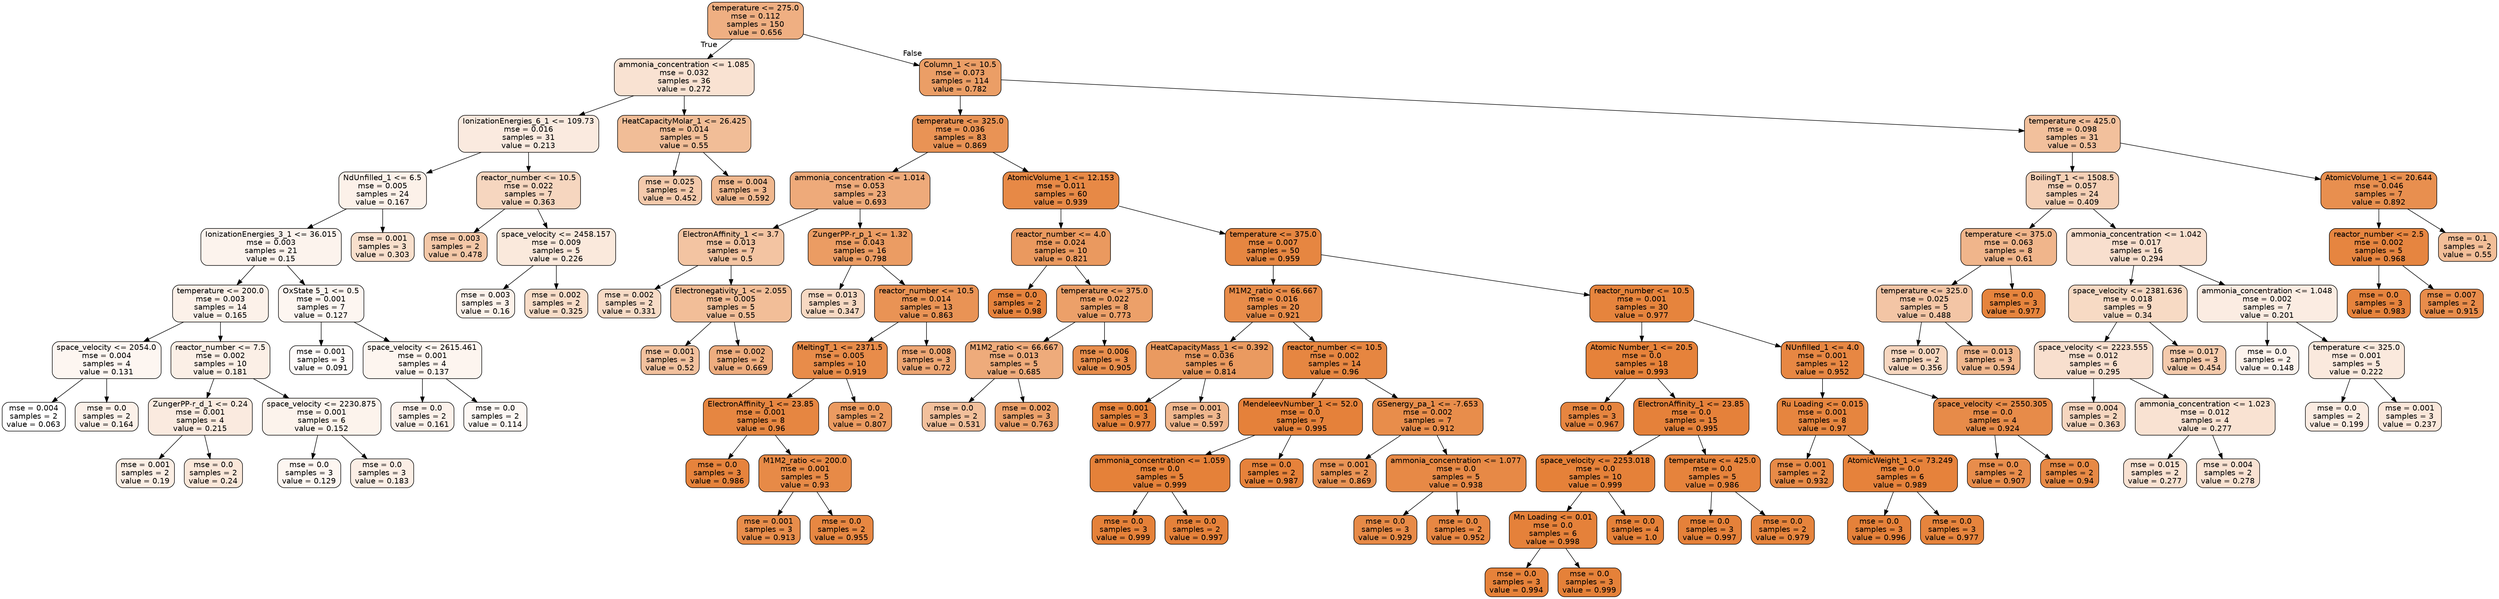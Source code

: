 digraph Tree {
node [shape=box, style="filled, rounded", color="black", fontname=helvetica] ;
edge [fontname=helvetica] ;
0 [label="temperature <= 275.0\nmse = 0.112\nsamples = 150\nvalue = 0.656", fillcolor="#e58139a1"] ;
1 [label="ammonia_concentration <= 1.085\nmse = 0.032\nsamples = 36\nvalue = 0.272", fillcolor="#e5813939"] ;
0 -> 1 [labeldistance=2.5, labelangle=45, headlabel="True"] ;
2 [label="IonizationEnergies_6_1 <= 109.73\nmse = 0.016\nsamples = 31\nvalue = 0.213", fillcolor="#e5813929"] ;
1 -> 2 ;
3 [label="NdUnfilled_1 <= 6.5\nmse = 0.005\nsamples = 24\nvalue = 0.167", fillcolor="#e581391c"] ;
2 -> 3 ;
4 [label="IonizationEnergies_3_1 <= 36.015\nmse = 0.003\nsamples = 21\nvalue = 0.15", fillcolor="#e5813917"] ;
3 -> 4 ;
5 [label="temperature <= 200.0\nmse = 0.003\nsamples = 14\nvalue = 0.165", fillcolor="#e581391c"] ;
4 -> 5 ;
6 [label="space_velocity <= 2054.0\nmse = 0.004\nsamples = 4\nvalue = 0.131", fillcolor="#e5813912"] ;
5 -> 6 ;
7 [label="mse = 0.004\nsamples = 2\nvalue = 0.063", fillcolor="#e5813900"] ;
6 -> 7 ;
8 [label="mse = 0.0\nsamples = 2\nvalue = 0.164", fillcolor="#e581391c"] ;
6 -> 8 ;
9 [label="reactor_number <= 7.5\nmse = 0.002\nsamples = 10\nvalue = 0.181", fillcolor="#e5813920"] ;
5 -> 9 ;
10 [label="ZungerPP-r_d_1 <= 0.24\nmse = 0.001\nsamples = 4\nvalue = 0.215", fillcolor="#e5813929"] ;
9 -> 10 ;
11 [label="mse = 0.001\nsamples = 2\nvalue = 0.19", fillcolor="#e5813922"] ;
10 -> 11 ;
12 [label="mse = 0.0\nsamples = 2\nvalue = 0.24", fillcolor="#e5813930"] ;
10 -> 12 ;
13 [label="space_velocity <= 2230.875\nmse = 0.001\nsamples = 6\nvalue = 0.152", fillcolor="#e5813918"] ;
9 -> 13 ;
14 [label="mse = 0.0\nsamples = 3\nvalue = 0.129", fillcolor="#e5813912"] ;
13 -> 14 ;
15 [label="mse = 0.0\nsamples = 3\nvalue = 0.183", fillcolor="#e5813921"] ;
13 -> 15 ;
16 [label="OxState 5_1 <= 0.5\nmse = 0.001\nsamples = 7\nvalue = 0.127", fillcolor="#e5813911"] ;
4 -> 16 ;
17 [label="mse = 0.001\nsamples = 3\nvalue = 0.091", fillcolor="#e5813907"] ;
16 -> 17 ;
18 [label="space_velocity <= 2615.461\nmse = 0.001\nsamples = 4\nvalue = 0.137", fillcolor="#e5813914"] ;
16 -> 18 ;
19 [label="mse = 0.0\nsamples = 2\nvalue = 0.161", fillcolor="#e581391b"] ;
18 -> 19 ;
20 [label="mse = 0.0\nsamples = 2\nvalue = 0.114", fillcolor="#e581390e"] ;
18 -> 20 ;
21 [label="mse = 0.001\nsamples = 3\nvalue = 0.303", fillcolor="#e5813941"] ;
3 -> 21 ;
22 [label="reactor_number <= 10.5\nmse = 0.022\nsamples = 7\nvalue = 0.363", fillcolor="#e5813952"] ;
2 -> 22 ;
23 [label="mse = 0.003\nsamples = 2\nvalue = 0.478", fillcolor="#e5813971"] ;
22 -> 23 ;
24 [label="space_velocity <= 2458.157\nmse = 0.009\nsamples = 5\nvalue = 0.226", fillcolor="#e581392c"] ;
22 -> 24 ;
25 [label="mse = 0.003\nsamples = 3\nvalue = 0.16", fillcolor="#e581391a"] ;
24 -> 25 ;
26 [label="mse = 0.002\nsamples = 2\nvalue = 0.325", fillcolor="#e5813947"] ;
24 -> 26 ;
27 [label="HeatCapacityMolar_1 <= 26.425\nmse = 0.014\nsamples = 5\nvalue = 0.55", fillcolor="#e5813985"] ;
1 -> 27 ;
28 [label="mse = 0.025\nsamples = 2\nvalue = 0.452", fillcolor="#e581396a"] ;
27 -> 28 ;
29 [label="mse = 0.004\nsamples = 3\nvalue = 0.592", fillcolor="#e5813990"] ;
27 -> 29 ;
30 [label="Column_1 <= 10.5\nmse = 0.073\nsamples = 114\nvalue = 0.782", fillcolor="#e58139c4"] ;
0 -> 30 [labeldistance=2.5, labelangle=-45, headlabel="False"] ;
31 [label="temperature <= 325.0\nmse = 0.036\nsamples = 83\nvalue = 0.869", fillcolor="#e58139db"] ;
30 -> 31 ;
32 [label="ammonia_concentration <= 1.014\nmse = 0.053\nsamples = 23\nvalue = 0.693", fillcolor="#e58139ab"] ;
31 -> 32 ;
33 [label="ElectronAffinity_1 <= 3.7\nmse = 0.013\nsamples = 7\nvalue = 0.5", fillcolor="#e5813977"] ;
32 -> 33 ;
34 [label="mse = 0.002\nsamples = 2\nvalue = 0.331", fillcolor="#e5813949"] ;
33 -> 34 ;
35 [label="Electronegativity_1 <= 2.055\nmse = 0.005\nsamples = 5\nvalue = 0.55", fillcolor="#e5813984"] ;
33 -> 35 ;
36 [label="mse = 0.001\nsamples = 3\nvalue = 0.52", fillcolor="#e581397c"] ;
35 -> 36 ;
37 [label="mse = 0.002\nsamples = 2\nvalue = 0.669", fillcolor="#e58139a5"] ;
35 -> 37 ;
38 [label="ZungerPP-r_p_1 <= 1.32\nmse = 0.043\nsamples = 16\nvalue = 0.798", fillcolor="#e58139c8"] ;
32 -> 38 ;
39 [label="mse = 0.013\nsamples = 3\nvalue = 0.347", fillcolor="#e581394d"] ;
38 -> 39 ;
40 [label="reactor_number <= 10.5\nmse = 0.014\nsamples = 13\nvalue = 0.863", fillcolor="#e58139da"] ;
38 -> 40 ;
41 [label="MeltingT_1 <= 2371.5\nmse = 0.005\nsamples = 10\nvalue = 0.919", fillcolor="#e58139e9"] ;
40 -> 41 ;
42 [label="ElectronAffinity_1 <= 23.85\nmse = 0.001\nsamples = 8\nvalue = 0.96", fillcolor="#e58139f4"] ;
41 -> 42 ;
43 [label="mse = 0.0\nsamples = 3\nvalue = 0.986", fillcolor="#e58139fb"] ;
42 -> 43 ;
44 [label="M1M2_ratio <= 200.0\nmse = 0.001\nsamples = 5\nvalue = 0.93", fillcolor="#e58139ec"] ;
42 -> 44 ;
45 [label="mse = 0.001\nsamples = 3\nvalue = 0.913", fillcolor="#e58139e7"] ;
44 -> 45 ;
46 [label="mse = 0.0\nsamples = 2\nvalue = 0.955", fillcolor="#e58139f3"] ;
44 -> 46 ;
47 [label="mse = 0.0\nsamples = 2\nvalue = 0.807", fillcolor="#e58139cb"] ;
41 -> 47 ;
48 [label="mse = 0.008\nsamples = 3\nvalue = 0.72", fillcolor="#e58139b3"] ;
40 -> 48 ;
49 [label="AtomicVolume_1 <= 12.153\nmse = 0.011\nsamples = 60\nvalue = 0.939", fillcolor="#e58139ee"] ;
31 -> 49 ;
50 [label="reactor_number <= 4.0\nmse = 0.024\nsamples = 10\nvalue = 0.821", fillcolor="#e58139ce"] ;
49 -> 50 ;
51 [label="mse = 0.0\nsamples = 2\nvalue = 0.98", fillcolor="#e58139fa"] ;
50 -> 51 ;
52 [label="temperature <= 375.0\nmse = 0.022\nsamples = 8\nvalue = 0.773", fillcolor="#e58139c1"] ;
50 -> 52 ;
53 [label="M1M2_ratio <= 66.667\nmse = 0.013\nsamples = 5\nvalue = 0.685", fillcolor="#e58139a9"] ;
52 -> 53 ;
54 [label="mse = 0.0\nsamples = 2\nvalue = 0.531", fillcolor="#e581397f"] ;
53 -> 54 ;
55 [label="mse = 0.002\nsamples = 3\nvalue = 0.763", fillcolor="#e58139be"] ;
53 -> 55 ;
56 [label="mse = 0.006\nsamples = 3\nvalue = 0.905", fillcolor="#e58139e5"] ;
52 -> 56 ;
57 [label="temperature <= 375.0\nmse = 0.007\nsamples = 50\nvalue = 0.959", fillcolor="#e58139f4"] ;
49 -> 57 ;
58 [label="M1M2_ratio <= 66.667\nmse = 0.016\nsamples = 20\nvalue = 0.921", fillcolor="#e58139e9"] ;
57 -> 58 ;
59 [label="HeatCapacityMass_1 <= 0.392\nmse = 0.036\nsamples = 6\nvalue = 0.814", fillcolor="#e58139cc"] ;
58 -> 59 ;
60 [label="mse = 0.001\nsamples = 3\nvalue = 0.977", fillcolor="#e58139f9"] ;
59 -> 60 ;
61 [label="mse = 0.001\nsamples = 3\nvalue = 0.597", fillcolor="#e5813991"] ;
59 -> 61 ;
62 [label="reactor_number <= 10.5\nmse = 0.002\nsamples = 14\nvalue = 0.96", fillcolor="#e58139f4"] ;
58 -> 62 ;
63 [label="MendeleevNumber_1 <= 52.0\nmse = 0.0\nsamples = 7\nvalue = 0.995", fillcolor="#e58139fe"] ;
62 -> 63 ;
64 [label="ammonia_concentration <= 1.059\nmse = 0.0\nsamples = 5\nvalue = 0.999", fillcolor="#e58139ff"] ;
63 -> 64 ;
65 [label="mse = 0.0\nsamples = 3\nvalue = 0.999", fillcolor="#e58139ff"] ;
64 -> 65 ;
66 [label="mse = 0.0\nsamples = 2\nvalue = 0.997", fillcolor="#e58139fe"] ;
64 -> 66 ;
67 [label="mse = 0.0\nsamples = 2\nvalue = 0.987", fillcolor="#e58139fc"] ;
63 -> 67 ;
68 [label="GSenergy_pa_1 <= -7.653\nmse = 0.002\nsamples = 7\nvalue = 0.912", fillcolor="#e58139e7"] ;
62 -> 68 ;
69 [label="mse = 0.001\nsamples = 2\nvalue = 0.869", fillcolor="#e58139db"] ;
68 -> 69 ;
70 [label="ammonia_concentration <= 1.077\nmse = 0.0\nsamples = 5\nvalue = 0.938", fillcolor="#e58139ee"] ;
68 -> 70 ;
71 [label="mse = 0.0\nsamples = 3\nvalue = 0.929", fillcolor="#e58139ec"] ;
70 -> 71 ;
72 [label="mse = 0.0\nsamples = 2\nvalue = 0.952", fillcolor="#e58139f2"] ;
70 -> 72 ;
73 [label="reactor_number <= 10.5\nmse = 0.001\nsamples = 30\nvalue = 0.977", fillcolor="#e58139f9"] ;
57 -> 73 ;
74 [label="Atomic Number_1 <= 20.5\nmse = 0.0\nsamples = 18\nvalue = 0.993", fillcolor="#e58139fd"] ;
73 -> 74 ;
75 [label="mse = 0.0\nsamples = 3\nvalue = 0.967", fillcolor="#e58139f6"] ;
74 -> 75 ;
76 [label="ElectronAffinity_1 <= 23.85\nmse = 0.0\nsamples = 15\nvalue = 0.995", fillcolor="#e58139fe"] ;
74 -> 76 ;
77 [label="space_velocity <= 2253.018\nmse = 0.0\nsamples = 10\nvalue = 0.999", fillcolor="#e58139ff"] ;
76 -> 77 ;
78 [label="Mn Loading <= 0.01\nmse = 0.0\nsamples = 6\nvalue = 0.998", fillcolor="#e58139fe"] ;
77 -> 78 ;
79 [label="mse = 0.0\nsamples = 3\nvalue = 0.994", fillcolor="#e58139fd"] ;
78 -> 79 ;
80 [label="mse = 0.0\nsamples = 3\nvalue = 0.999", fillcolor="#e58139ff"] ;
78 -> 80 ;
81 [label="mse = 0.0\nsamples = 4\nvalue = 1.0", fillcolor="#e58139ff"] ;
77 -> 81 ;
82 [label="temperature <= 425.0\nmse = 0.0\nsamples = 5\nvalue = 0.986", fillcolor="#e58139fb"] ;
76 -> 82 ;
83 [label="mse = 0.0\nsamples = 3\nvalue = 0.997", fillcolor="#e58139fe"] ;
82 -> 83 ;
84 [label="mse = 0.0\nsamples = 2\nvalue = 0.979", fillcolor="#e58139f9"] ;
82 -> 84 ;
85 [label="NUnfilled_1 <= 4.0\nmse = 0.001\nsamples = 12\nvalue = 0.952", fillcolor="#e58139f2"] ;
73 -> 85 ;
86 [label="Ru Loading <= 0.015\nmse = 0.001\nsamples = 8\nvalue = 0.97", fillcolor="#e58139f7"] ;
85 -> 86 ;
87 [label="mse = 0.001\nsamples = 2\nvalue = 0.932", fillcolor="#e58139ed"] ;
86 -> 87 ;
88 [label="AtomicWeight_1 <= 73.249\nmse = 0.0\nsamples = 6\nvalue = 0.989", fillcolor="#e58139fc"] ;
86 -> 88 ;
89 [label="mse = 0.0\nsamples = 3\nvalue = 0.996", fillcolor="#e58139fe"] ;
88 -> 89 ;
90 [label="mse = 0.0\nsamples = 3\nvalue = 0.977", fillcolor="#e58139f9"] ;
88 -> 90 ;
91 [label="space_velocity <= 2550.305\nmse = 0.0\nsamples = 4\nvalue = 0.924", fillcolor="#e58139ea"] ;
85 -> 91 ;
92 [label="mse = 0.0\nsamples = 2\nvalue = 0.907", fillcolor="#e58139e6"] ;
91 -> 92 ;
93 [label="mse = 0.0\nsamples = 2\nvalue = 0.94", fillcolor="#e58139ef"] ;
91 -> 93 ;
94 [label="temperature <= 425.0\nmse = 0.098\nsamples = 31\nvalue = 0.53", fillcolor="#e581397f"] ;
30 -> 94 ;
95 [label="BoilingT_1 <= 1508.5\nmse = 0.057\nsamples = 24\nvalue = 0.409", fillcolor="#e581395e"] ;
94 -> 95 ;
96 [label="temperature <= 375.0\nmse = 0.063\nsamples = 8\nvalue = 0.61", fillcolor="#e5813995"] ;
95 -> 96 ;
97 [label="temperature <= 325.0\nmse = 0.025\nsamples = 5\nvalue = 0.488", fillcolor="#e5813974"] ;
96 -> 97 ;
98 [label="mse = 0.007\nsamples = 2\nvalue = 0.356", fillcolor="#e5813950"] ;
97 -> 98 ;
99 [label="mse = 0.013\nsamples = 3\nvalue = 0.594", fillcolor="#e5813991"] ;
97 -> 99 ;
100 [label="mse = 0.0\nsamples = 3\nvalue = 0.977", fillcolor="#e58139f9"] ;
96 -> 100 ;
101 [label="ammonia_concentration <= 1.042\nmse = 0.017\nsamples = 16\nvalue = 0.294", fillcolor="#e581393f"] ;
95 -> 101 ;
102 [label="space_velocity <= 2381.636\nmse = 0.018\nsamples = 9\nvalue = 0.34", fillcolor="#e581394b"] ;
101 -> 102 ;
103 [label="space_velocity <= 2223.555\nmse = 0.012\nsamples = 6\nvalue = 0.295", fillcolor="#e581393f"] ;
102 -> 103 ;
104 [label="mse = 0.004\nsamples = 2\nvalue = 0.363", fillcolor="#e5813952"] ;
103 -> 104 ;
105 [label="ammonia_concentration <= 1.023\nmse = 0.012\nsamples = 4\nvalue = 0.277", fillcolor="#e581393a"] ;
103 -> 105 ;
106 [label="mse = 0.015\nsamples = 2\nvalue = 0.277", fillcolor="#e581393a"] ;
105 -> 106 ;
107 [label="mse = 0.004\nsamples = 2\nvalue = 0.278", fillcolor="#e581393a"] ;
105 -> 107 ;
108 [label="mse = 0.017\nsamples = 3\nvalue = 0.454", fillcolor="#e581396a"] ;
102 -> 108 ;
109 [label="ammonia_concentration <= 1.048\nmse = 0.002\nsamples = 7\nvalue = 0.201", fillcolor="#e5813925"] ;
101 -> 109 ;
110 [label="mse = 0.0\nsamples = 2\nvalue = 0.148", fillcolor="#e5813917"] ;
109 -> 110 ;
111 [label="temperature <= 325.0\nmse = 0.001\nsamples = 5\nvalue = 0.222", fillcolor="#e581392b"] ;
109 -> 111 ;
112 [label="mse = 0.0\nsamples = 2\nvalue = 0.199", fillcolor="#e5813925"] ;
111 -> 112 ;
113 [label="mse = 0.001\nsamples = 3\nvalue = 0.237", fillcolor="#e581392f"] ;
111 -> 113 ;
114 [label="AtomicVolume_1 <= 20.644\nmse = 0.046\nsamples = 7\nvalue = 0.892", fillcolor="#e58139e2"] ;
94 -> 114 ;
115 [label="reactor_number <= 2.5\nmse = 0.002\nsamples = 5\nvalue = 0.968", fillcolor="#e58139f6"] ;
114 -> 115 ;
116 [label="mse = 0.0\nsamples = 3\nvalue = 0.983", fillcolor="#e58139fa"] ;
115 -> 116 ;
117 [label="mse = 0.007\nsamples = 2\nvalue = 0.915", fillcolor="#e58139e8"] ;
115 -> 117 ;
118 [label="mse = 0.1\nsamples = 2\nvalue = 0.55", fillcolor="#e5813984"] ;
114 -> 118 ;
}